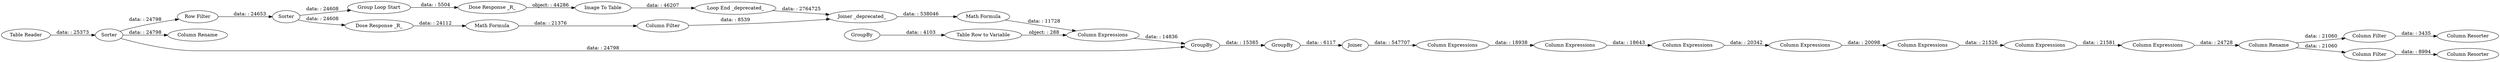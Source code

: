 digraph {
	"-3888268009912343103_404" [label=GroupBy]
	"-3888268009912343103_399" [label="Column Expressions"]
	"-3888268009912343103_384" [label="Column Rename"]
	"8833039044421964147_390" [label="Column Filter"]
	"2868530070470241043_410" [label="Column Filter"]
	"2868530070470241043_372" [label="Joiner _deprecated_"]
	"8833039044421964147_391" [label="Column Rename"]
	"-3888268009912343103_375" [label=GroupBy]
	"8833039044421964147_388" [label="Column Resorter"]
	"8833039044421964147_365" [label=Sorter]
	"2868530070470241043_367" [label="Dose Response _R_"]
	"2868530070470241043_374" [label="Loop End _deprecated_"]
	"8833039044421964147_414" [label="Table Reader"]
	"-3888268009912343103_379" [label="Column Expressions"]
	"2868530070470241043_368" [label="Math Formula"]
	"2868530070470241043_376" [label="Column Expressions"]
	"2868530070470241043_371" [label=Sorter]
	"-3888268009912343103_377" [label="Column Expressions"]
	"2868530070470241043_373" [label="Group Loop Start"]
	"-3888268009912343103_386" [label="Column Expressions"]
	"8833039044421964147_385" [label="Column Resorter"]
	"8833039044421964147_383" [label="Column Filter"]
	"-3888268009912343103_378" [label=Joiner]
	"2868530070470241043_407" [label=GroupBy]
	"2868530070470241043_370" [label="Dose Response _R_"]
	"-3888268009912343103_380" [label="Column Expressions"]
	"2868530070470241043_369" [label="Image To Table"]
	"2868530070470241043_409" [label="Table Row to Variable"]
	"-3888268009912343103_398" [label="Column Expressions"]
	"-3888268009912343103_382" [label="Column Expressions"]
	"2868530070470241043_366" [label="Row Filter"]
	"2868530070470241043_381" [label="Math Formula"]
	"-3888268009912343103_404" -> "-3888268009912343103_375" [label="data: : 15385"]
	"2868530070470241043_410" -> "2868530070470241043_372" [label="data: : 8539"]
	"-3888268009912343103_377" -> "-3888268009912343103_379" [label="data: : 18938"]
	"2868530070470241043_367" -> "2868530070470241043_369" [label="object: : 44286"]
	"2868530070470241043_409" -> "2868530070470241043_376" [label="object: : 288"]
	"2868530070470241043_372" -> "2868530070470241043_381" [label="data: : 538046"]
	"-3888268009912343103_384" -> "8833039044421964147_390" [label="data: : 21060"]
	"8833039044421964147_390" -> "8833039044421964147_388" [label="data: : 3435"]
	"2868530070470241043_381" -> "2868530070470241043_376" [label="data: : 11728"]
	"2868530070470241043_374" -> "2868530070470241043_372" [label="data: : 2764725"]
	"-3888268009912343103_399" -> "-3888268009912343103_386" [label="data: : 20098"]
	"2868530070470241043_368" -> "2868530070470241043_410" [label="data: : 21376"]
	"-3888268009912343103_375" -> "-3888268009912343103_378" [label="data: : 6117"]
	"-3888268009912343103_378" -> "-3888268009912343103_377" [label="data: : 547707"]
	"2868530070470241043_370" -> "2868530070470241043_368" [label="data: : 24112"]
	"2868530070470241043_371" -> "2868530070470241043_370" [label="data: : 24608"]
	"8833039044421964147_383" -> "8833039044421964147_385" [label="data: : 8994"]
	"2868530070470241043_376" -> "-3888268009912343103_404" [label="data: : 14836"]
	"-3888268009912343103_386" -> "-3888268009912343103_380" [label="data: : 21526"]
	"8833039044421964147_365" -> "8833039044421964147_391" [label="data: : 24798"]
	"-3888268009912343103_398" -> "-3888268009912343103_399" [label="data: : 20342"]
	"2868530070470241043_407" -> "2868530070470241043_409" [label="data: : 4103"]
	"-3888268009912343103_380" -> "-3888268009912343103_382" [label="data: : 21581"]
	"8833039044421964147_414" -> "8833039044421964147_365" [label="data: : 25373"]
	"2868530070470241043_366" -> "2868530070470241043_371" [label="data: : 24653"]
	"2868530070470241043_371" -> "2868530070470241043_373" [label="data: : 24608"]
	"8833039044421964147_365" -> "-3888268009912343103_404" [label="data: : 24798"]
	"8833039044421964147_365" -> "2868530070470241043_366" [label="data: : 24798"]
	"-3888268009912343103_384" -> "8833039044421964147_383" [label="data: : 21060"]
	"-3888268009912343103_379" -> "-3888268009912343103_398" [label="data: : 18643"]
	"-3888268009912343103_382" -> "-3888268009912343103_384" [label="data: : 24728"]
	"2868530070470241043_373" -> "2868530070470241043_367" [label="data: : 5504"]
	"2868530070470241043_369" -> "2868530070470241043_374" [label="data: : 46207"]
	rankdir=LR
}
